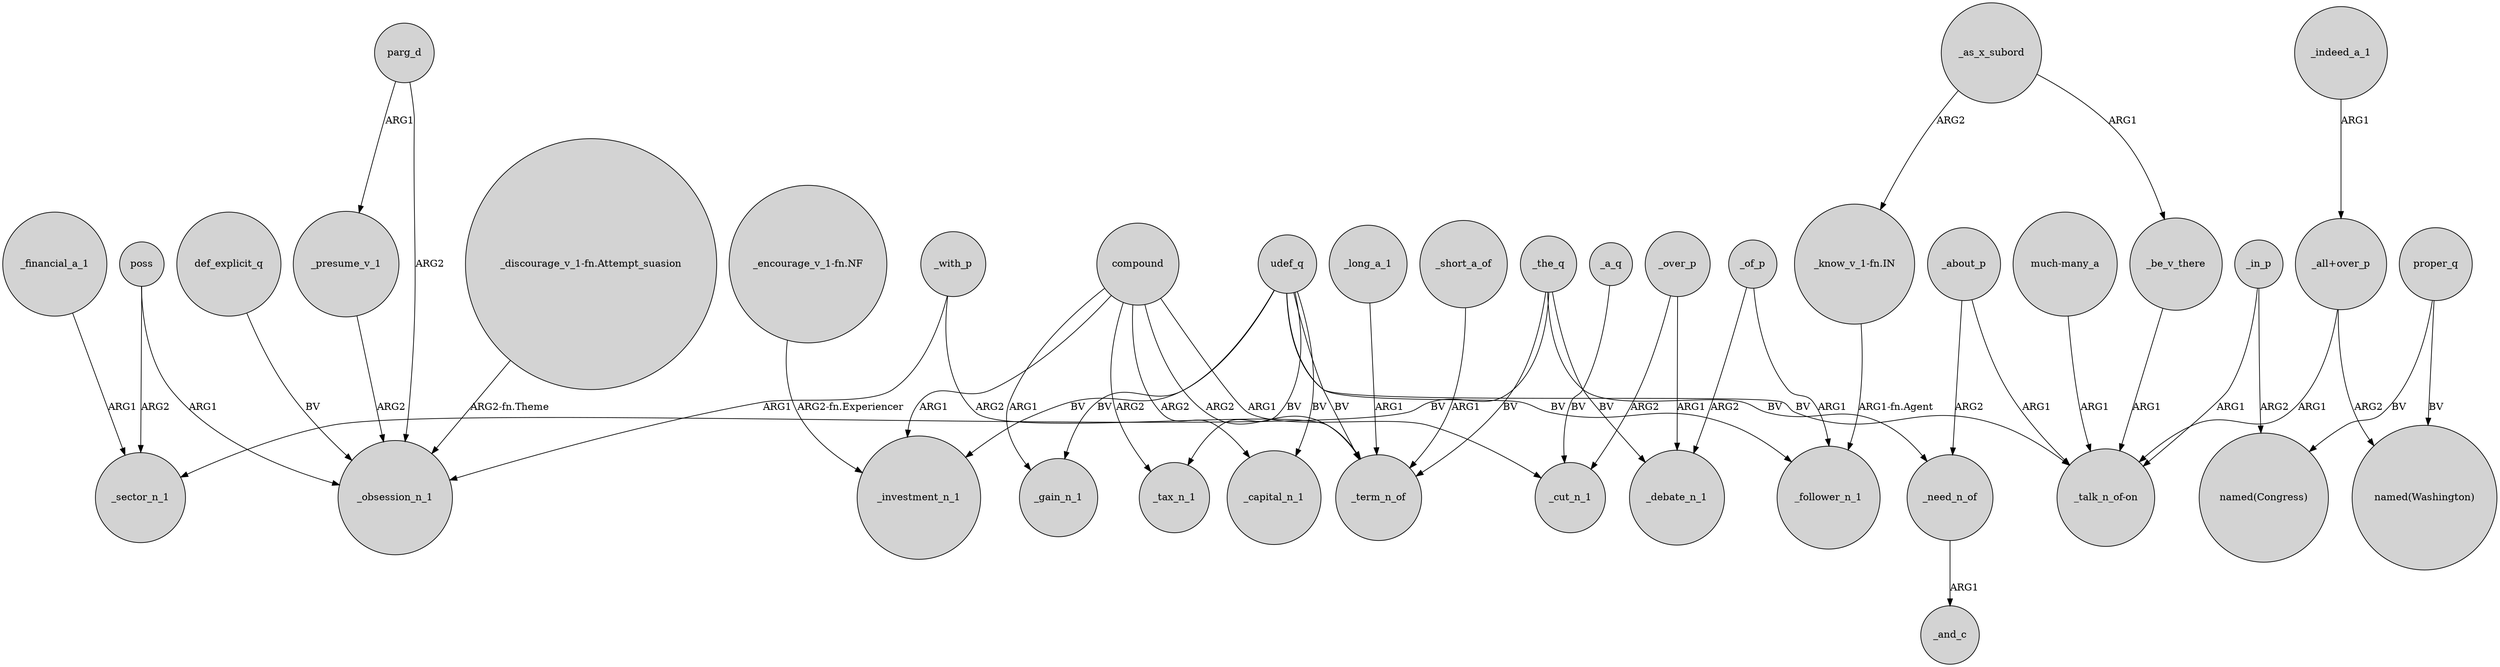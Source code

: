 digraph {
	node [shape=circle style=filled]
	_be_v_there -> "_talk_n_of-on" [label=ARG1]
	def_explicit_q -> _obsession_n_1 [label=BV]
	_the_q -> _sector_n_1 [label=BV]
	_with_p -> _term_n_of [label=ARG2]
	_a_q -> _cut_n_1 [label=BV]
	compound -> _capital_n_1 [label=ARG2]
	udef_q -> _follower_n_1 [label=BV]
	"_all+over_p" -> "named(Washington)" [label=ARG2]
	parg_d -> _obsession_n_1 [label=ARG2]
	compound -> _term_n_of [label=ARG2]
	udef_q -> _gain_n_1 [label=BV]
	_over_p -> _debate_n_1 [label=ARG1]
	"_encourage_v_1-fn.NF" -> _investment_n_1 [label="ARG2-fn.Experiencer"]
	_about_p -> "_talk_n_of-on" [label=ARG1]
	_short_a_of -> _term_n_of [label=ARG1]
	"_all+over_p" -> "_talk_n_of-on" [label=ARG1]
	poss -> _sector_n_1 [label=ARG2]
	_about_p -> _need_n_of [label=ARG2]
	_as_x_subord -> _be_v_there [label=ARG1]
	proper_q -> "named(Congress)" [label=BV]
	compound -> _investment_n_1 [label=ARG1]
	proper_q -> "named(Washington)" [label=BV]
	_in_p -> "_talk_n_of-on" [label=ARG1]
	_the_q -> _term_n_of [label=BV]
	udef_q -> _tax_n_1 [label=BV]
	_of_p -> _debate_n_1 [label=ARG2]
	_as_x_subord -> "_know_v_1-fn.IN" [label=ARG2]
	"_discourage_v_1-fn.Attempt_suasion" -> _obsession_n_1 [label="ARG2-fn.Theme"]
	"much-many_a" -> "_talk_n_of-on" [label=ARG1]
	compound -> _cut_n_1 [label=ARG1]
	udef_q -> "_talk_n_of-on" [label=BV]
	_presume_v_1 -> _obsession_n_1 [label=ARG2]
	_the_q -> _debate_n_1 [label=BV]
	_over_p -> _cut_n_1 [label=ARG2]
	_the_q -> _need_n_of [label=BV]
	udef_q -> _term_n_of [label=BV]
	_indeed_a_1 -> "_all+over_p" [label=ARG1]
	poss -> _obsession_n_1 [label=ARG1]
	_need_n_of -> _and_c [label=ARG1]
	_financial_a_1 -> _sector_n_1 [label=ARG1]
	compound -> _gain_n_1 [label=ARG1]
	parg_d -> _presume_v_1 [label=ARG1]
	udef_q -> _investment_n_1 [label=BV]
	_with_p -> _obsession_n_1 [label=ARG1]
	_of_p -> _follower_n_1 [label=ARG1]
	compound -> _tax_n_1 [label=ARG2]
	_in_p -> "named(Congress)" [label=ARG2]
	"_know_v_1-fn.IN" -> _follower_n_1 [label="ARG1-fn.Agent"]
	_long_a_1 -> _term_n_of [label=ARG1]
	udef_q -> _capital_n_1 [label=BV]
}
